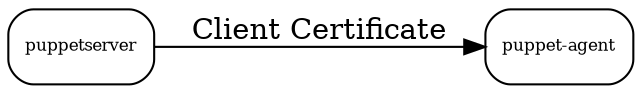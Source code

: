digraph {
    fontsize=8;
    rankdir=LR;

    compound=true;

    graph [dpi="216"];

    node [shape="Mrecord", fontsize=8];
    agent [label="puppet-agent"];
    master [label="puppetserver"];

    master->agent [label="Client Certificate"];
}

